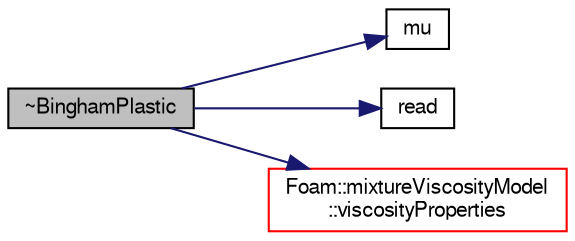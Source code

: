 digraph "~BinghamPlastic"
{
  bgcolor="transparent";
  edge [fontname="FreeSans",fontsize="10",labelfontname="FreeSans",labelfontsize="10"];
  node [fontname="FreeSans",fontsize="10",shape=record];
  rankdir="LR";
  Node2 [label="~BinghamPlastic",height=0.2,width=0.4,color="black", fillcolor="grey75", style="filled", fontcolor="black"];
  Node2 -> Node3 [color="midnightblue",fontsize="10",style="solid",fontname="FreeSans"];
  Node3 [label="mu",height=0.2,width=0.4,color="black",URL="$a31946.html#aa5a509b2c085c012f529dccd979c2f3e",tooltip="Return the mixture viscosity. "];
  Node2 -> Node4 [color="midnightblue",fontsize="10",style="solid",fontname="FreeSans"];
  Node4 [label="read",height=0.2,width=0.4,color="black",URL="$a31946.html#a0efbb4e476c5a62dfa214c481566481c",tooltip="Read transportProperties dictionary. "];
  Node2 -> Node5 [color="midnightblue",fontsize="10",style="solid",fontname="FreeSans"];
  Node5 [label="Foam::mixtureViscosityModel\l::viscosityProperties",height=0.2,width=0.4,color="red",URL="$a31950.html#ab0da91b923fbe3b57433e806f8883acf",tooltip="Return the phase transport properties dictionary. "];
}
